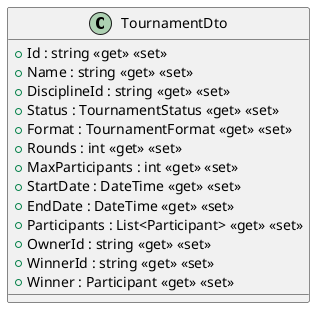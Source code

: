 @startuml
class TournamentDto {
    + Id : string <<get>> <<set>>
    + Name : string <<get>> <<set>>
    + DisciplineId : string <<get>> <<set>>
    + Status : TournamentStatus <<get>> <<set>>
    + Format : TournamentFormat <<get>> <<set>>
    + Rounds : int <<get>> <<set>>
    + MaxParticipants : int <<get>> <<set>>
    + StartDate : DateTime <<get>> <<set>>
    + EndDate : DateTime <<get>> <<set>>
    + Participants : List<Participant> <<get>> <<set>>
    + OwnerId : string <<get>> <<set>>
    + WinnerId : string <<get>> <<set>>
    + Winner : Participant <<get>> <<set>>
}
@enduml
